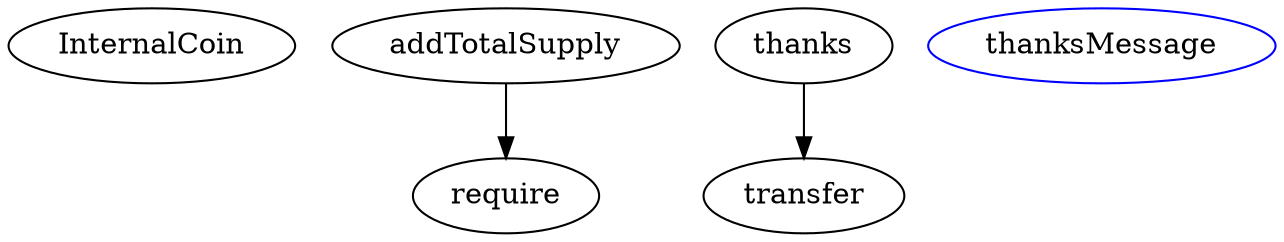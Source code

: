 strict digraph {
  InternalCoin
  addTotalSupply
  require
  thanks
  transfer
  thanksMessage [color=blue]
  addTotalSupply -> require
  thanks -> transfer
}

